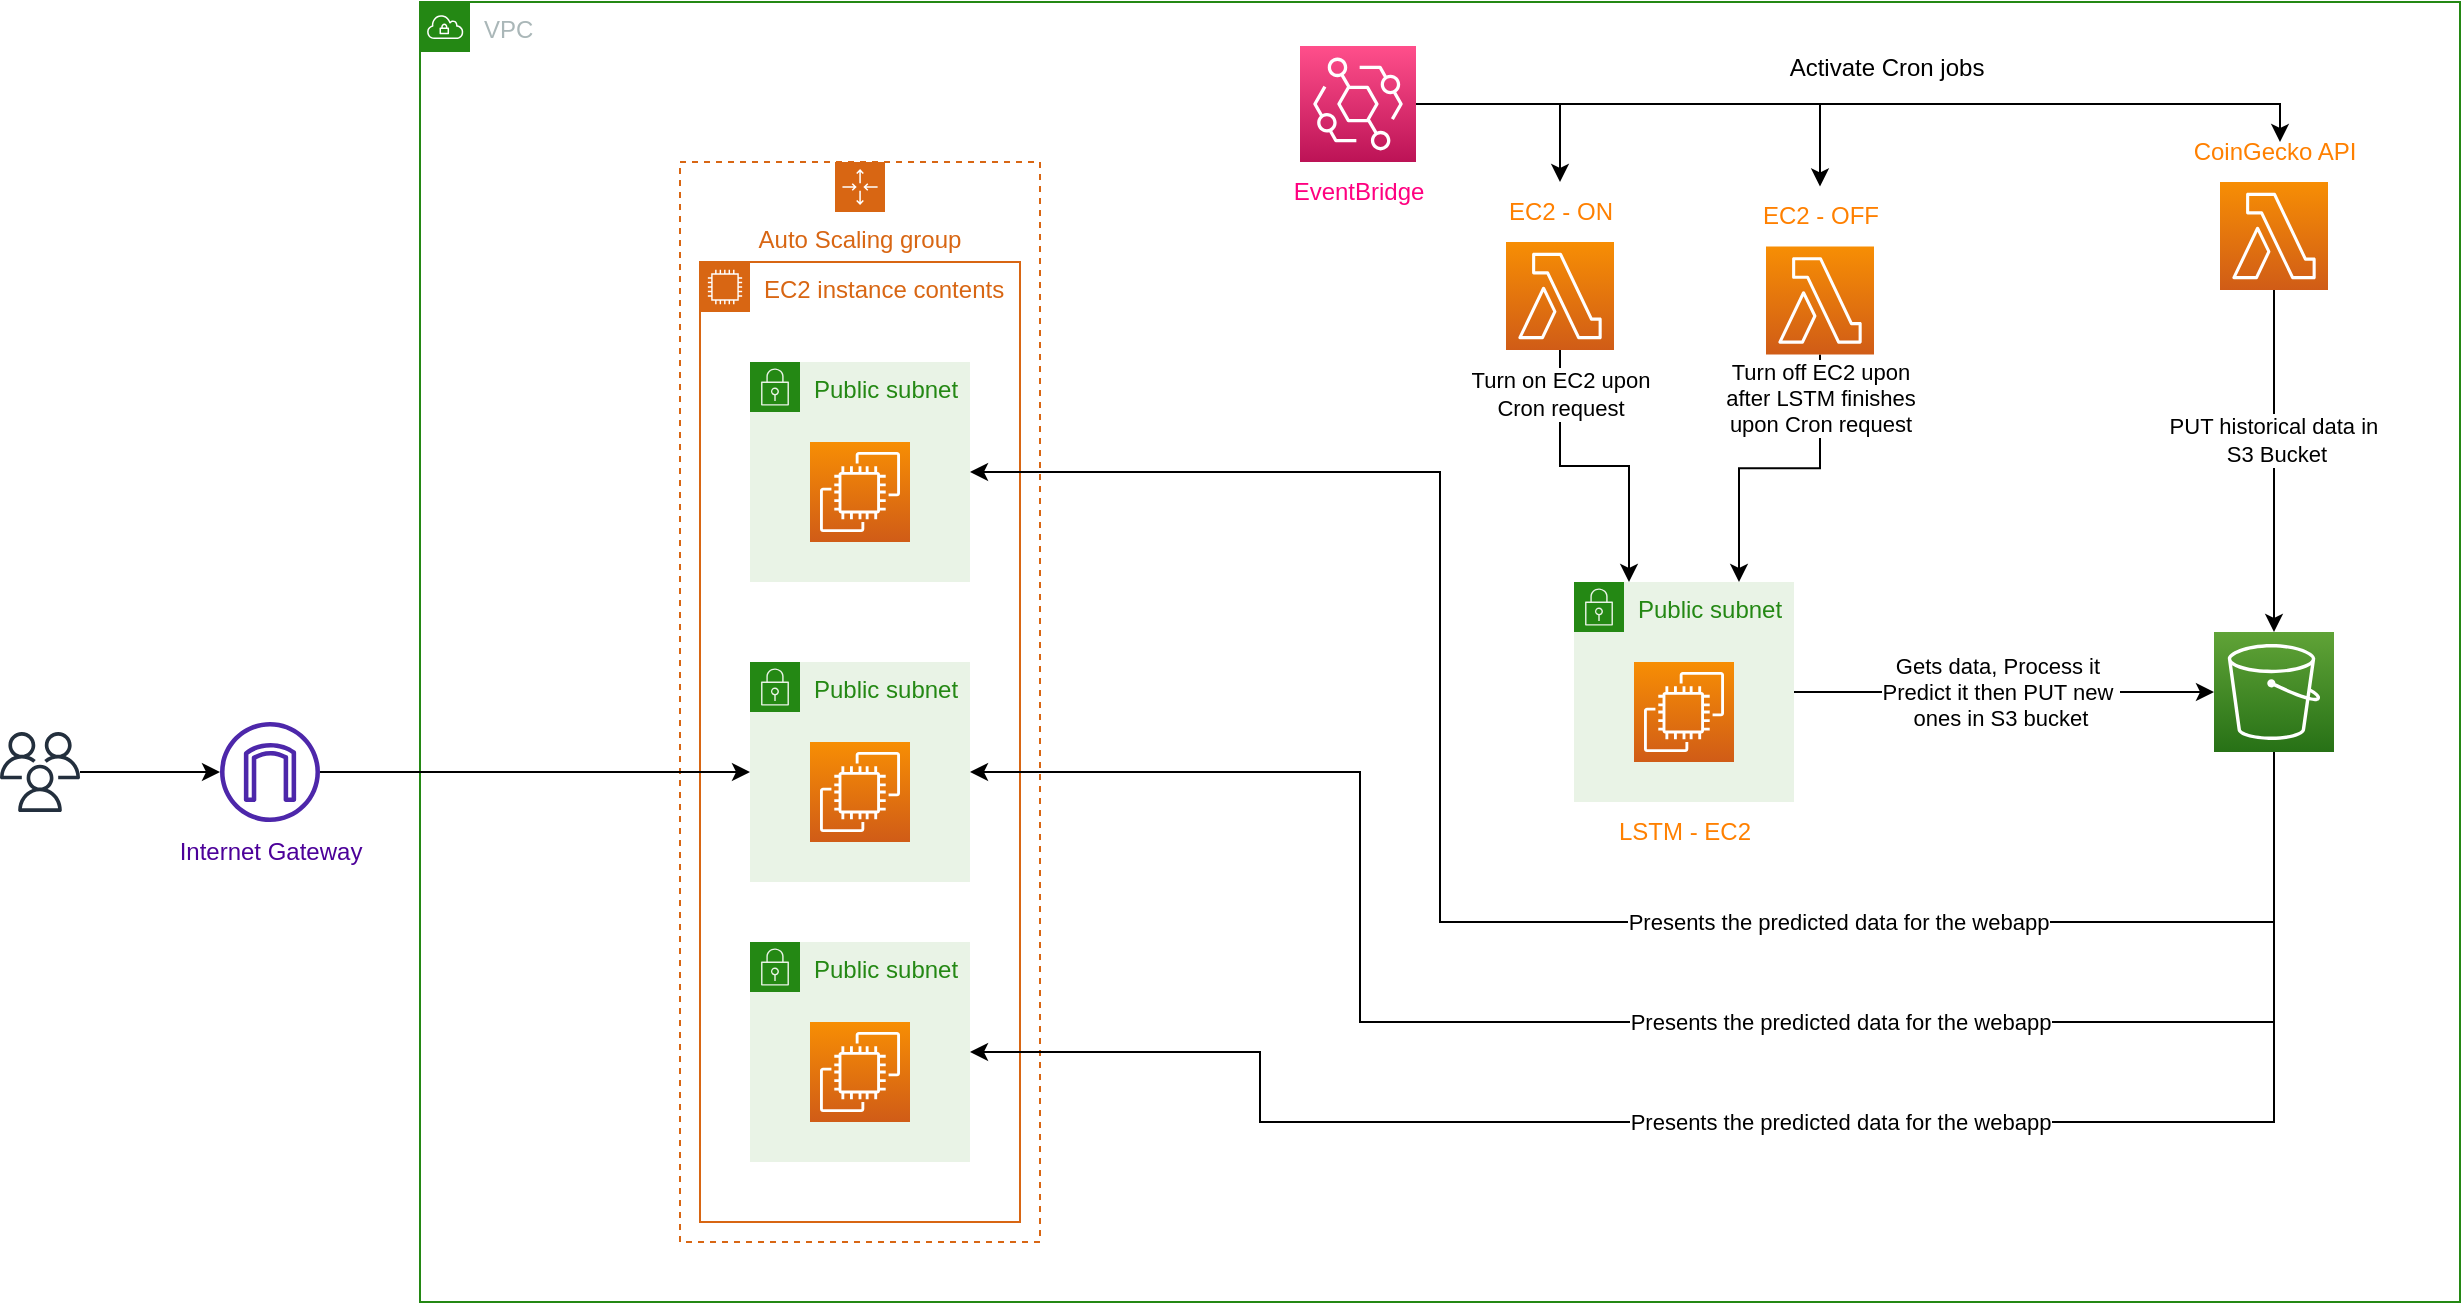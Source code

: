 <mxfile version="21.3.8" type="device">
  <diagram name="Page-1" id="cMsmDIJfuKTCqYFijltp">
    <mxGraphModel dx="765" dy="888" grid="1" gridSize="10" guides="1" tooltips="1" connect="1" arrows="1" fold="1" page="1" pageScale="1" pageWidth="850" pageHeight="1100" math="0" shadow="0">
      <root>
        <mxCell id="0" />
        <mxCell id="1" parent="0" />
        <mxCell id="qfSBq-5RkWq7vztMfRcF-1" style="edgeStyle=orthogonalEdgeStyle;rounded=0;orthogonalLoop=1;jettySize=auto;html=1;" edge="1" parent="1" source="qfSBq-5RkWq7vztMfRcF-2" target="qfSBq-5RkWq7vztMfRcF-45">
          <mxGeometry relative="1" as="geometry" />
        </mxCell>
        <mxCell id="qfSBq-5RkWq7vztMfRcF-2" value="" style="sketch=0;outlineConnect=0;fontColor=#232F3E;gradientColor=none;fillColor=#232F3D;strokeColor=none;dashed=0;verticalLabelPosition=bottom;verticalAlign=top;align=center;html=1;fontSize=12;fontStyle=0;aspect=fixed;pointerEvents=1;shape=mxgraph.aws4.users;" vertex="1" parent="1">
          <mxGeometry x="1030" y="555" width="40" height="40" as="geometry" />
        </mxCell>
        <mxCell id="qfSBq-5RkWq7vztMfRcF-3" value="VPC" style="points=[[0,0],[0.25,0],[0.5,0],[0.75,0],[1,0],[1,0.25],[1,0.5],[1,0.75],[1,1],[0.75,1],[0.5,1],[0.25,1],[0,1],[0,0.75],[0,0.5],[0,0.25]];outlineConnect=0;gradientColor=none;html=1;whiteSpace=wrap;fontSize=12;fontStyle=0;container=1;pointerEvents=0;collapsible=0;recursiveResize=0;shape=mxgraph.aws4.group;grIcon=mxgraph.aws4.group_vpc;strokeColor=#248814;fillColor=none;verticalAlign=top;align=left;spacingLeft=30;fontColor=#AAB7B8;dashed=0;" vertex="1" parent="1">
          <mxGeometry x="1240" y="190" width="1020" height="650" as="geometry" />
        </mxCell>
        <mxCell id="qfSBq-5RkWq7vztMfRcF-8" value="Auto Scaling group" style="points=[[0,0],[0.25,0],[0.5,0],[0.75,0],[1,0],[1,0.25],[1,0.5],[1,0.75],[1,1],[0.75,1],[0.5,1],[0.25,1],[0,1],[0,0.75],[0,0.5],[0,0.25]];outlineConnect=0;gradientColor=none;html=1;whiteSpace=wrap;fontSize=12;fontStyle=0;container=1;pointerEvents=0;collapsible=0;recursiveResize=0;shape=mxgraph.aws4.groupCenter;grIcon=mxgraph.aws4.group_auto_scaling_group;grStroke=1;strokeColor=#D86613;fillColor=none;verticalAlign=top;align=center;fontColor=#D86613;dashed=1;spacingTop=25;" vertex="1" parent="qfSBq-5RkWq7vztMfRcF-3">
          <mxGeometry x="130" y="80" width="180" height="540" as="geometry" />
        </mxCell>
        <mxCell id="qfSBq-5RkWq7vztMfRcF-9" value="EC2 instance contents" style="points=[[0,0],[0.25,0],[0.5,0],[0.75,0],[1,0],[1,0.25],[1,0.5],[1,0.75],[1,1],[0.75,1],[0.5,1],[0.25,1],[0,1],[0,0.75],[0,0.5],[0,0.25]];outlineConnect=0;gradientColor=none;html=1;whiteSpace=wrap;fontSize=12;fontStyle=0;container=1;pointerEvents=0;collapsible=0;recursiveResize=0;shape=mxgraph.aws4.group;grIcon=mxgraph.aws4.group_ec2_instance_contents;strokeColor=#D86613;fillColor=none;verticalAlign=top;align=left;spacingLeft=30;fontColor=#D86613;dashed=0;" vertex="1" parent="qfSBq-5RkWq7vztMfRcF-8">
          <mxGeometry x="10" y="50" width="160" height="480" as="geometry" />
        </mxCell>
        <mxCell id="qfSBq-5RkWq7vztMfRcF-10" value="Public subnet" style="points=[[0,0],[0.25,0],[0.5,0],[0.75,0],[1,0],[1,0.25],[1,0.5],[1,0.75],[1,1],[0.75,1],[0.5,1],[0.25,1],[0,1],[0,0.75],[0,0.5],[0,0.25]];outlineConnect=0;gradientColor=none;html=1;whiteSpace=wrap;fontSize=12;fontStyle=0;container=1;pointerEvents=0;collapsible=0;recursiveResize=0;shape=mxgraph.aws4.group;grIcon=mxgraph.aws4.group_security_group;grStroke=0;strokeColor=#248814;fillColor=#E9F3E6;verticalAlign=top;align=left;spacingLeft=30;fontColor=#248814;dashed=0;" vertex="1" parent="qfSBq-5RkWq7vztMfRcF-9">
          <mxGeometry x="25" y="340" width="110" height="110" as="geometry" />
        </mxCell>
        <mxCell id="qfSBq-5RkWq7vztMfRcF-11" value="" style="sketch=0;points=[[0,0,0],[0.25,0,0],[0.5,0,0],[0.75,0,0],[1,0,0],[0,1,0],[0.25,1,0],[0.5,1,0],[0.75,1,0],[1,1,0],[0,0.25,0],[0,0.5,0],[0,0.75,0],[1,0.25,0],[1,0.5,0],[1,0.75,0]];outlineConnect=0;fontColor=#232F3E;gradientColor=#F78E04;gradientDirection=north;fillColor=#D05C17;strokeColor=#ffffff;dashed=0;verticalLabelPosition=bottom;verticalAlign=top;align=center;html=1;fontSize=12;fontStyle=0;aspect=fixed;shape=mxgraph.aws4.resourceIcon;resIcon=mxgraph.aws4.ec2;" vertex="1" parent="qfSBq-5RkWq7vztMfRcF-10">
          <mxGeometry x="30" y="40" width="50" height="50" as="geometry" />
        </mxCell>
        <mxCell id="qfSBq-5RkWq7vztMfRcF-12" style="edgeStyle=orthogonalEdgeStyle;rounded=0;orthogonalLoop=1;jettySize=auto;html=1;exitX=0.5;exitY=1;exitDx=0;exitDy=0;exitPerimeter=0;" edge="1" parent="qfSBq-5RkWq7vztMfRcF-10" source="qfSBq-5RkWq7vztMfRcF-11" target="qfSBq-5RkWq7vztMfRcF-11">
          <mxGeometry relative="1" as="geometry" />
        </mxCell>
        <mxCell id="qfSBq-5RkWq7vztMfRcF-13" value="Public subnet" style="points=[[0,0],[0.25,0],[0.5,0],[0.75,0],[1,0],[1,0.25],[1,0.5],[1,0.75],[1,1],[0.75,1],[0.5,1],[0.25,1],[0,1],[0,0.75],[0,0.5],[0,0.25]];outlineConnect=0;gradientColor=none;html=1;whiteSpace=wrap;fontSize=12;fontStyle=0;container=1;pointerEvents=0;collapsible=0;recursiveResize=0;shape=mxgraph.aws4.group;grIcon=mxgraph.aws4.group_security_group;grStroke=0;strokeColor=#248814;fillColor=#E9F3E6;verticalAlign=top;align=left;spacingLeft=30;fontColor=#248814;dashed=0;" vertex="1" parent="qfSBq-5RkWq7vztMfRcF-9">
          <mxGeometry x="25" y="200" width="110" height="110" as="geometry" />
        </mxCell>
        <mxCell id="qfSBq-5RkWq7vztMfRcF-14" value="" style="sketch=0;points=[[0,0,0],[0.25,0,0],[0.5,0,0],[0.75,0,0],[1,0,0],[0,1,0],[0.25,1,0],[0.5,1,0],[0.75,1,0],[1,1,0],[0,0.25,0],[0,0.5,0],[0,0.75,0],[1,0.25,0],[1,0.5,0],[1,0.75,0]];outlineConnect=0;fontColor=#232F3E;gradientColor=#F78E04;gradientDirection=north;fillColor=#D05C17;strokeColor=#ffffff;dashed=0;verticalLabelPosition=bottom;verticalAlign=top;align=center;html=1;fontSize=12;fontStyle=0;aspect=fixed;shape=mxgraph.aws4.resourceIcon;resIcon=mxgraph.aws4.ec2;" vertex="1" parent="qfSBq-5RkWq7vztMfRcF-13">
          <mxGeometry x="30" y="40" width="50" height="50" as="geometry" />
        </mxCell>
        <mxCell id="qfSBq-5RkWq7vztMfRcF-15" style="edgeStyle=orthogonalEdgeStyle;rounded=0;orthogonalLoop=1;jettySize=auto;html=1;exitX=0.5;exitY=1;exitDx=0;exitDy=0;exitPerimeter=0;" edge="1" parent="qfSBq-5RkWq7vztMfRcF-13" source="qfSBq-5RkWq7vztMfRcF-14" target="qfSBq-5RkWq7vztMfRcF-14">
          <mxGeometry relative="1" as="geometry" />
        </mxCell>
        <mxCell id="qfSBq-5RkWq7vztMfRcF-16" value="Public subnet" style="points=[[0,0],[0.25,0],[0.5,0],[0.75,0],[1,0],[1,0.25],[1,0.5],[1,0.75],[1,1],[0.75,1],[0.5,1],[0.25,1],[0,1],[0,0.75],[0,0.5],[0,0.25]];outlineConnect=0;gradientColor=none;html=1;whiteSpace=wrap;fontSize=12;fontStyle=0;container=1;pointerEvents=0;collapsible=0;recursiveResize=0;shape=mxgraph.aws4.group;grIcon=mxgraph.aws4.group_security_group;grStroke=0;strokeColor=#248814;fillColor=#E9F3E6;verticalAlign=top;align=left;spacingLeft=30;fontColor=#248814;dashed=0;" vertex="1" parent="qfSBq-5RkWq7vztMfRcF-9">
          <mxGeometry x="25" y="50" width="110" height="110" as="geometry" />
        </mxCell>
        <mxCell id="qfSBq-5RkWq7vztMfRcF-17" value="" style="sketch=0;points=[[0,0,0],[0.25,0,0],[0.5,0,0],[0.75,0,0],[1,0,0],[0,1,0],[0.25,1,0],[0.5,1,0],[0.75,1,0],[1,1,0],[0,0.25,0],[0,0.5,0],[0,0.75,0],[1,0.25,0],[1,0.5,0],[1,0.75,0]];outlineConnect=0;fontColor=#232F3E;gradientColor=#F78E04;gradientDirection=north;fillColor=#D05C17;strokeColor=#ffffff;dashed=0;verticalLabelPosition=bottom;verticalAlign=top;align=center;html=1;fontSize=12;fontStyle=0;aspect=fixed;shape=mxgraph.aws4.resourceIcon;resIcon=mxgraph.aws4.ec2;" vertex="1" parent="qfSBq-5RkWq7vztMfRcF-16">
          <mxGeometry x="30" y="40" width="50" height="50" as="geometry" />
        </mxCell>
        <mxCell id="qfSBq-5RkWq7vztMfRcF-18" style="edgeStyle=orthogonalEdgeStyle;rounded=0;orthogonalLoop=1;jettySize=auto;html=1;exitX=0.5;exitY=1;exitDx=0;exitDy=0;exitPerimeter=0;" edge="1" parent="qfSBq-5RkWq7vztMfRcF-16" source="qfSBq-5RkWq7vztMfRcF-17" target="qfSBq-5RkWq7vztMfRcF-17">
          <mxGeometry relative="1" as="geometry" />
        </mxCell>
        <mxCell id="qfSBq-5RkWq7vztMfRcF-84" style="edgeStyle=orthogonalEdgeStyle;rounded=0;orthogonalLoop=1;jettySize=auto;html=1;entryX=0.25;entryY=0;entryDx=0;entryDy=0;" edge="1" parent="qfSBq-5RkWq7vztMfRcF-3" source="qfSBq-5RkWq7vztMfRcF-23" target="qfSBq-5RkWq7vztMfRcF-51">
          <mxGeometry relative="1" as="geometry" />
        </mxCell>
        <mxCell id="qfSBq-5RkWq7vztMfRcF-86" value="Turn on EC2 upon &lt;br&gt;Cron request" style="edgeLabel;html=1;align=center;verticalAlign=middle;resizable=0;points=[];" vertex="1" connectable="0" parent="qfSBq-5RkWq7vztMfRcF-84">
          <mxGeometry x="-0.782" relative="1" as="geometry">
            <mxPoint y="5" as="offset" />
          </mxGeometry>
        </mxCell>
        <mxCell id="qfSBq-5RkWq7vztMfRcF-23" value="" style="sketch=0;points=[[0,0,0],[0.25,0,0],[0.5,0,0],[0.75,0,0],[1,0,0],[0,1,0],[0.25,1,0],[0.5,1,0],[0.75,1,0],[1,1,0],[0,0.25,0],[0,0.5,0],[0,0.75,0],[1,0.25,0],[1,0.5,0],[1,0.75,0]];outlineConnect=0;fontColor=#232F3E;gradientColor=#F78E04;gradientDirection=north;fillColor=#D05C17;strokeColor=#ffffff;dashed=0;verticalLabelPosition=bottom;verticalAlign=top;align=center;html=1;fontSize=12;fontStyle=0;aspect=fixed;shape=mxgraph.aws4.resourceIcon;resIcon=mxgraph.aws4.lambda;" vertex="1" parent="qfSBq-5RkWq7vztMfRcF-3">
          <mxGeometry x="543" y="120" width="54" height="54" as="geometry" />
        </mxCell>
        <mxCell id="qfSBq-5RkWq7vztMfRcF-78" style="edgeStyle=orthogonalEdgeStyle;rounded=0;orthogonalLoop=1;jettySize=auto;html=1;entryX=1;entryY=0.5;entryDx=0;entryDy=0;" edge="1" parent="qfSBq-5RkWq7vztMfRcF-3" source="qfSBq-5RkWq7vztMfRcF-27" target="qfSBq-5RkWq7vztMfRcF-13">
          <mxGeometry relative="1" as="geometry">
            <mxPoint x="330" y="345" as="targetPoint" />
            <Array as="points">
              <mxPoint x="927" y="510" />
              <mxPoint x="470" y="510" />
              <mxPoint x="470" y="385" />
            </Array>
          </mxGeometry>
        </mxCell>
        <mxCell id="qfSBq-5RkWq7vztMfRcF-79" style="edgeStyle=orthogonalEdgeStyle;rounded=0;orthogonalLoop=1;jettySize=auto;html=1;entryX=1;entryY=0.5;entryDx=0;entryDy=0;" edge="1" parent="qfSBq-5RkWq7vztMfRcF-3" source="qfSBq-5RkWq7vztMfRcF-27" target="qfSBq-5RkWq7vztMfRcF-16">
          <mxGeometry relative="1" as="geometry">
            <mxPoint x="350" y="230" as="targetPoint" />
            <Array as="points">
              <mxPoint x="927" y="460" />
              <mxPoint x="510" y="460" />
              <mxPoint x="510" y="235" />
            </Array>
          </mxGeometry>
        </mxCell>
        <mxCell id="qfSBq-5RkWq7vztMfRcF-89" value="Presents&amp;nbsp;the predicted data for the webapp" style="edgeLabel;html=1;align=center;verticalAlign=middle;resizable=0;points=[];" vertex="1" connectable="0" parent="qfSBq-5RkWq7vztMfRcF-79">
          <mxGeometry x="-0.455" relative="1" as="geometry">
            <mxPoint x="-41" as="offset" />
          </mxGeometry>
        </mxCell>
        <mxCell id="qfSBq-5RkWq7vztMfRcF-94" style="edgeStyle=orthogonalEdgeStyle;rounded=0;orthogonalLoop=1;jettySize=auto;html=1;entryX=1;entryY=0.5;entryDx=0;entryDy=0;exitX=0.5;exitY=1;exitDx=0;exitDy=0;exitPerimeter=0;" edge="1" parent="qfSBq-5RkWq7vztMfRcF-3" source="qfSBq-5RkWq7vztMfRcF-27" target="qfSBq-5RkWq7vztMfRcF-10">
          <mxGeometry relative="1" as="geometry">
            <mxPoint x="927" y="380" as="sourcePoint" />
            <Array as="points">
              <mxPoint x="927" y="560" />
              <mxPoint x="420" y="560" />
              <mxPoint x="420" y="525" />
            </Array>
          </mxGeometry>
        </mxCell>
        <mxCell id="qfSBq-5RkWq7vztMfRcF-27" value="" style="sketch=0;points=[[0,0,0],[0.25,0,0],[0.5,0,0],[0.75,0,0],[1,0,0],[0,1,0],[0.25,1,0],[0.5,1,0],[0.75,1,0],[1,1,0],[0,0.25,0],[0,0.5,0],[0,0.75,0],[1,0.25,0],[1,0.5,0],[1,0.75,0]];outlineConnect=0;fontColor=#232F3E;gradientColor=#60A337;gradientDirection=north;fillColor=#277116;strokeColor=#ffffff;dashed=0;verticalLabelPosition=bottom;verticalAlign=top;align=center;html=1;fontSize=12;fontStyle=0;aspect=fixed;shape=mxgraph.aws4.resourceIcon;resIcon=mxgraph.aws4.s3;" vertex="1" parent="qfSBq-5RkWq7vztMfRcF-3">
          <mxGeometry x="897" y="315" width="60" height="60" as="geometry" />
        </mxCell>
        <mxCell id="qfSBq-5RkWq7vztMfRcF-85" style="edgeStyle=orthogonalEdgeStyle;rounded=0;orthogonalLoop=1;jettySize=auto;html=1;entryX=0.75;entryY=0;entryDx=0;entryDy=0;" edge="1" parent="qfSBq-5RkWq7vztMfRcF-3" source="qfSBq-5RkWq7vztMfRcF-47" target="qfSBq-5RkWq7vztMfRcF-51">
          <mxGeometry relative="1" as="geometry" />
        </mxCell>
        <mxCell id="qfSBq-5RkWq7vztMfRcF-87" value="Turn off EC2 upon&lt;br&gt;after LSTM finishes &lt;br&gt;upon Cron request" style="edgeLabel;html=1;align=center;verticalAlign=middle;resizable=0;points=[];" vertex="1" connectable="0" parent="qfSBq-5RkWq7vztMfRcF-85">
          <mxGeometry x="-0.776" y="-1" relative="1" as="geometry">
            <mxPoint x="1" y="4" as="offset" />
          </mxGeometry>
        </mxCell>
        <mxCell id="qfSBq-5RkWq7vztMfRcF-47" value="" style="sketch=0;points=[[0,0,0],[0.25,0,0],[0.5,0,0],[0.75,0,0],[1,0,0],[0,1,0],[0.25,1,0],[0.5,1,0],[0.75,1,0],[1,1,0],[0,0.25,0],[0,0.5,0],[0,0.75,0],[1,0.25,0],[1,0.5,0],[1,0.75,0]];outlineConnect=0;fontColor=#232F3E;gradientColor=#F78E04;gradientDirection=north;fillColor=#D05C17;strokeColor=#ffffff;dashed=0;verticalLabelPosition=bottom;verticalAlign=top;align=center;html=1;fontSize=12;fontStyle=0;aspect=fixed;shape=mxgraph.aws4.resourceIcon;resIcon=mxgraph.aws4.lambda;" vertex="1" parent="qfSBq-5RkWq7vztMfRcF-3">
          <mxGeometry x="673" y="122.23" width="54" height="54" as="geometry" />
        </mxCell>
        <mxCell id="qfSBq-5RkWq7vztMfRcF-60" style="edgeStyle=orthogonalEdgeStyle;rounded=0;orthogonalLoop=1;jettySize=auto;html=1;entryX=0.5;entryY=0;entryDx=0;entryDy=0;entryPerimeter=0;" edge="1" parent="qfSBq-5RkWq7vztMfRcF-3" source="qfSBq-5RkWq7vztMfRcF-56" target="qfSBq-5RkWq7vztMfRcF-27">
          <mxGeometry relative="1" as="geometry">
            <Array as="points">
              <mxPoint x="927" y="230" />
              <mxPoint x="927" y="230" />
            </Array>
          </mxGeometry>
        </mxCell>
        <mxCell id="qfSBq-5RkWq7vztMfRcF-62" value="PUT historical data in&amp;nbsp;&lt;br&gt;S3 Bucket" style="edgeLabel;html=1;align=center;verticalAlign=middle;resizable=0;points=[];" vertex="1" connectable="0" parent="qfSBq-5RkWq7vztMfRcF-60">
          <mxGeometry x="-0.126" y="1" relative="1" as="geometry">
            <mxPoint as="offset" />
          </mxGeometry>
        </mxCell>
        <mxCell id="qfSBq-5RkWq7vztMfRcF-56" value="" style="sketch=0;points=[[0,0,0],[0.25,0,0],[0.5,0,0],[0.75,0,0],[1,0,0],[0,1,0],[0.25,1,0],[0.5,1,0],[0.75,1,0],[1,1,0],[0,0.25,0],[0,0.5,0],[0,0.75,0],[1,0.25,0],[1,0.5,0],[1,0.75,0]];outlineConnect=0;fontColor=#232F3E;gradientColor=#F78E04;gradientDirection=north;fillColor=#D05C17;strokeColor=#ffffff;dashed=0;verticalLabelPosition=bottom;verticalAlign=top;align=center;html=1;fontSize=12;fontStyle=0;aspect=fixed;shape=mxgraph.aws4.resourceIcon;resIcon=mxgraph.aws4.lambda;" vertex="1" parent="qfSBq-5RkWq7vztMfRcF-3">
          <mxGeometry x="900" y="90" width="54" height="54" as="geometry" />
        </mxCell>
        <mxCell id="qfSBq-5RkWq7vztMfRcF-58" value="&lt;font color=&quot;#ff8000&quot;&gt;EC2 - OFF&lt;/font&gt;" style="text;html=1;align=center;verticalAlign=middle;resizable=0;points=[];autosize=1;strokeColor=none;fillColor=none;" vertex="1" parent="qfSBq-5RkWq7vztMfRcF-3">
          <mxGeometry x="660" y="92.23" width="80" height="30" as="geometry" />
        </mxCell>
        <mxCell id="qfSBq-5RkWq7vztMfRcF-57" value="&lt;font color=&quot;#ff8000&quot;&gt;EC2 - ON&lt;/font&gt;" style="text;html=1;align=center;verticalAlign=middle;resizable=0;points=[];autosize=1;strokeColor=none;fillColor=none;" vertex="1" parent="qfSBq-5RkWq7vztMfRcF-3">
          <mxGeometry x="530" y="90" width="80" height="30" as="geometry" />
        </mxCell>
        <mxCell id="qfSBq-5RkWq7vztMfRcF-59" value="&lt;font color=&quot;#ff8000&quot;&gt;CoinGecko API&lt;/font&gt;" style="text;html=1;align=center;verticalAlign=middle;resizable=0;points=[];autosize=1;strokeColor=none;fillColor=none;" vertex="1" parent="qfSBq-5RkWq7vztMfRcF-3">
          <mxGeometry x="877" y="60" width="100" height="30" as="geometry" />
        </mxCell>
        <mxCell id="qfSBq-5RkWq7vztMfRcF-68" style="edgeStyle=orthogonalEdgeStyle;rounded=0;orthogonalLoop=1;jettySize=auto;html=1;entryX=0;entryY=0.5;entryDx=0;entryDy=0;entryPerimeter=0;" edge="1" parent="qfSBq-5RkWq7vztMfRcF-3" source="qfSBq-5RkWq7vztMfRcF-51" target="qfSBq-5RkWq7vztMfRcF-27">
          <mxGeometry relative="1" as="geometry" />
        </mxCell>
        <mxCell id="qfSBq-5RkWq7vztMfRcF-88" value="Gets data, Process it&amp;nbsp;&lt;br&gt;Predict it then PUT new&amp;nbsp; &lt;br&gt;ones in S3 bucket&lt;br&gt;" style="edgeLabel;html=1;align=center;verticalAlign=middle;resizable=0;points=[];" vertex="1" connectable="0" parent="qfSBq-5RkWq7vztMfRcF-68">
          <mxGeometry x="-0.153" y="2" relative="1" as="geometry">
            <mxPoint x="14" y="2" as="offset" />
          </mxGeometry>
        </mxCell>
        <mxCell id="qfSBq-5RkWq7vztMfRcF-51" value="Public subnet" style="points=[[0,0],[0.25,0],[0.5,0],[0.75,0],[1,0],[1,0.25],[1,0.5],[1,0.75],[1,1],[0.75,1],[0.5,1],[0.25,1],[0,1],[0,0.75],[0,0.5],[0,0.25]];outlineConnect=0;gradientColor=none;html=1;whiteSpace=wrap;fontSize=12;fontStyle=0;container=1;pointerEvents=0;collapsible=0;recursiveResize=0;shape=mxgraph.aws4.group;grIcon=mxgraph.aws4.group_security_group;grStroke=0;strokeColor=#248814;fillColor=#E9F3E6;verticalAlign=top;align=left;spacingLeft=30;fontColor=#248814;dashed=0;" vertex="1" parent="qfSBq-5RkWq7vztMfRcF-3">
          <mxGeometry x="577" y="290" width="110" height="110" as="geometry" />
        </mxCell>
        <mxCell id="qfSBq-5RkWq7vztMfRcF-52" value="" style="sketch=0;points=[[0,0,0],[0.25,0,0],[0.5,0,0],[0.75,0,0],[1,0,0],[0,1,0],[0.25,1,0],[0.5,1,0],[0.75,1,0],[1,1,0],[0,0.25,0],[0,0.5,0],[0,0.75,0],[1,0.25,0],[1,0.5,0],[1,0.75,0]];outlineConnect=0;fontColor=#232F3E;gradientColor=#F78E04;gradientDirection=north;fillColor=#D05C17;strokeColor=#ffffff;dashed=0;verticalLabelPosition=bottom;verticalAlign=top;align=center;html=1;fontSize=12;fontStyle=0;aspect=fixed;shape=mxgraph.aws4.resourceIcon;resIcon=mxgraph.aws4.ec2;" vertex="1" parent="qfSBq-5RkWq7vztMfRcF-51">
          <mxGeometry x="30" y="40" width="50" height="50" as="geometry" />
        </mxCell>
        <mxCell id="qfSBq-5RkWq7vztMfRcF-53" style="edgeStyle=orthogonalEdgeStyle;rounded=0;orthogonalLoop=1;jettySize=auto;html=1;exitX=0.5;exitY=1;exitDx=0;exitDy=0;exitPerimeter=0;" edge="1" parent="qfSBq-5RkWq7vztMfRcF-51" source="qfSBq-5RkWq7vztMfRcF-52" target="qfSBq-5RkWq7vztMfRcF-52">
          <mxGeometry relative="1" as="geometry" />
        </mxCell>
        <mxCell id="qfSBq-5RkWq7vztMfRcF-55" value="&lt;font color=&quot;#ff8000&quot;&gt;LSTM - EC2&lt;/font&gt;" style="text;html=1;align=center;verticalAlign=middle;resizable=0;points=[];autosize=1;strokeColor=none;fillColor=none;" vertex="1" parent="qfSBq-5RkWq7vztMfRcF-3">
          <mxGeometry x="587" y="400" width="90" height="30" as="geometry" />
        </mxCell>
        <mxCell id="qfSBq-5RkWq7vztMfRcF-90" value="Presents&amp;nbsp;the predicted data for the webapp" style="edgeLabel;html=1;align=center;verticalAlign=middle;resizable=0;points=[];" vertex="1" connectable="0" parent="qfSBq-5RkWq7vztMfRcF-3">
          <mxGeometry x="710.001" y="510" as="geometry" />
        </mxCell>
        <mxCell id="qfSBq-5RkWq7vztMfRcF-91" value="Presents&amp;nbsp;the predicted data for the webapp" style="edgeLabel;html=1;align=center;verticalAlign=middle;resizable=0;points=[];" vertex="1" connectable="0" parent="qfSBq-5RkWq7vztMfRcF-3">
          <mxGeometry x="710.001" y="560" as="geometry" />
        </mxCell>
        <mxCell id="qfSBq-5RkWq7vztMfRcF-96" style="edgeStyle=orthogonalEdgeStyle;rounded=0;orthogonalLoop=1;jettySize=auto;html=1;" edge="1" parent="qfSBq-5RkWq7vztMfRcF-3" source="qfSBq-5RkWq7vztMfRcF-95" target="qfSBq-5RkWq7vztMfRcF-57">
          <mxGeometry relative="1" as="geometry" />
        </mxCell>
        <mxCell id="qfSBq-5RkWq7vztMfRcF-97" style="edgeStyle=orthogonalEdgeStyle;rounded=0;orthogonalLoop=1;jettySize=auto;html=1;" edge="1" parent="qfSBq-5RkWq7vztMfRcF-3" source="qfSBq-5RkWq7vztMfRcF-95" target="qfSBq-5RkWq7vztMfRcF-58">
          <mxGeometry relative="1" as="geometry" />
        </mxCell>
        <mxCell id="qfSBq-5RkWq7vztMfRcF-100" style="edgeStyle=orthogonalEdgeStyle;rounded=0;orthogonalLoop=1;jettySize=auto;html=1;" edge="1" parent="qfSBq-5RkWq7vztMfRcF-3" source="qfSBq-5RkWq7vztMfRcF-95">
          <mxGeometry relative="1" as="geometry">
            <mxPoint x="930" y="70" as="targetPoint" />
            <Array as="points">
              <mxPoint x="930" y="51" />
              <mxPoint x="930" y="70" />
            </Array>
          </mxGeometry>
        </mxCell>
        <mxCell id="qfSBq-5RkWq7vztMfRcF-95" value="" style="sketch=0;points=[[0,0,0],[0.25,0,0],[0.5,0,0],[0.75,0,0],[1,0,0],[0,1,0],[0.25,1,0],[0.5,1,0],[0.75,1,0],[1,1,0],[0,0.25,0],[0,0.5,0],[0,0.75,0],[1,0.25,0],[1,0.5,0],[1,0.75,0]];outlineConnect=0;fontColor=#232F3E;gradientColor=#FF4F8B;gradientDirection=north;fillColor=#BC1356;strokeColor=#ffffff;dashed=0;verticalLabelPosition=bottom;verticalAlign=top;align=center;html=1;fontSize=12;fontStyle=0;aspect=fixed;shape=mxgraph.aws4.resourceIcon;resIcon=mxgraph.aws4.eventbridge;" vertex="1" parent="qfSBq-5RkWq7vztMfRcF-3">
          <mxGeometry x="440" y="22" width="58" height="58" as="geometry" />
        </mxCell>
        <mxCell id="qfSBq-5RkWq7vztMfRcF-99" value="&lt;font color=&quot;#ff0080&quot;&gt;EventBridge&lt;/font&gt;" style="text;html=1;align=center;verticalAlign=middle;resizable=0;points=[];autosize=1;strokeColor=none;fillColor=none;" vertex="1" parent="qfSBq-5RkWq7vztMfRcF-3">
          <mxGeometry x="424" y="80" width="90" height="30" as="geometry" />
        </mxCell>
        <mxCell id="qfSBq-5RkWq7vztMfRcF-98" value="Activate Cron jobs" style="text;html=1;align=center;verticalAlign=middle;resizable=0;points=[];autosize=1;strokeColor=none;fillColor=none;" vertex="1" parent="qfSBq-5RkWq7vztMfRcF-3">
          <mxGeometry x="673" y="18" width="120" height="30" as="geometry" />
        </mxCell>
        <mxCell id="qfSBq-5RkWq7vztMfRcF-44" value="" style="edgeStyle=orthogonalEdgeStyle;rounded=0;orthogonalLoop=1;jettySize=auto;html=1;fontColor=#00994D;entryX=0;entryY=0.5;entryDx=0;entryDy=0;" edge="1" parent="1" source="qfSBq-5RkWq7vztMfRcF-45" target="qfSBq-5RkWq7vztMfRcF-13">
          <mxGeometry relative="1" as="geometry">
            <mxPoint x="1300" y="575" as="targetPoint" />
          </mxGeometry>
        </mxCell>
        <mxCell id="qfSBq-5RkWq7vztMfRcF-45" value="" style="sketch=0;outlineConnect=0;fontColor=#232F3E;gradientColor=none;fillColor=#4D27AA;strokeColor=none;dashed=0;verticalLabelPosition=bottom;verticalAlign=top;align=center;html=1;fontSize=12;fontStyle=0;aspect=fixed;pointerEvents=1;shape=mxgraph.aws4.internet_gateway;" vertex="1" parent="1">
          <mxGeometry x="1140" y="550" width="50" height="50" as="geometry" />
        </mxCell>
        <mxCell id="qfSBq-5RkWq7vztMfRcF-46" value="&lt;font color=&quot;#4c0099&quot;&gt;Internet Gateway&lt;/font&gt;" style="text;html=1;align=center;verticalAlign=middle;resizable=0;points=[];autosize=1;strokeColor=none;fillColor=none;fontColor=#000000;" vertex="1" parent="1">
          <mxGeometry x="1110" y="600" width="110" height="30" as="geometry" />
        </mxCell>
      </root>
    </mxGraphModel>
  </diagram>
</mxfile>
